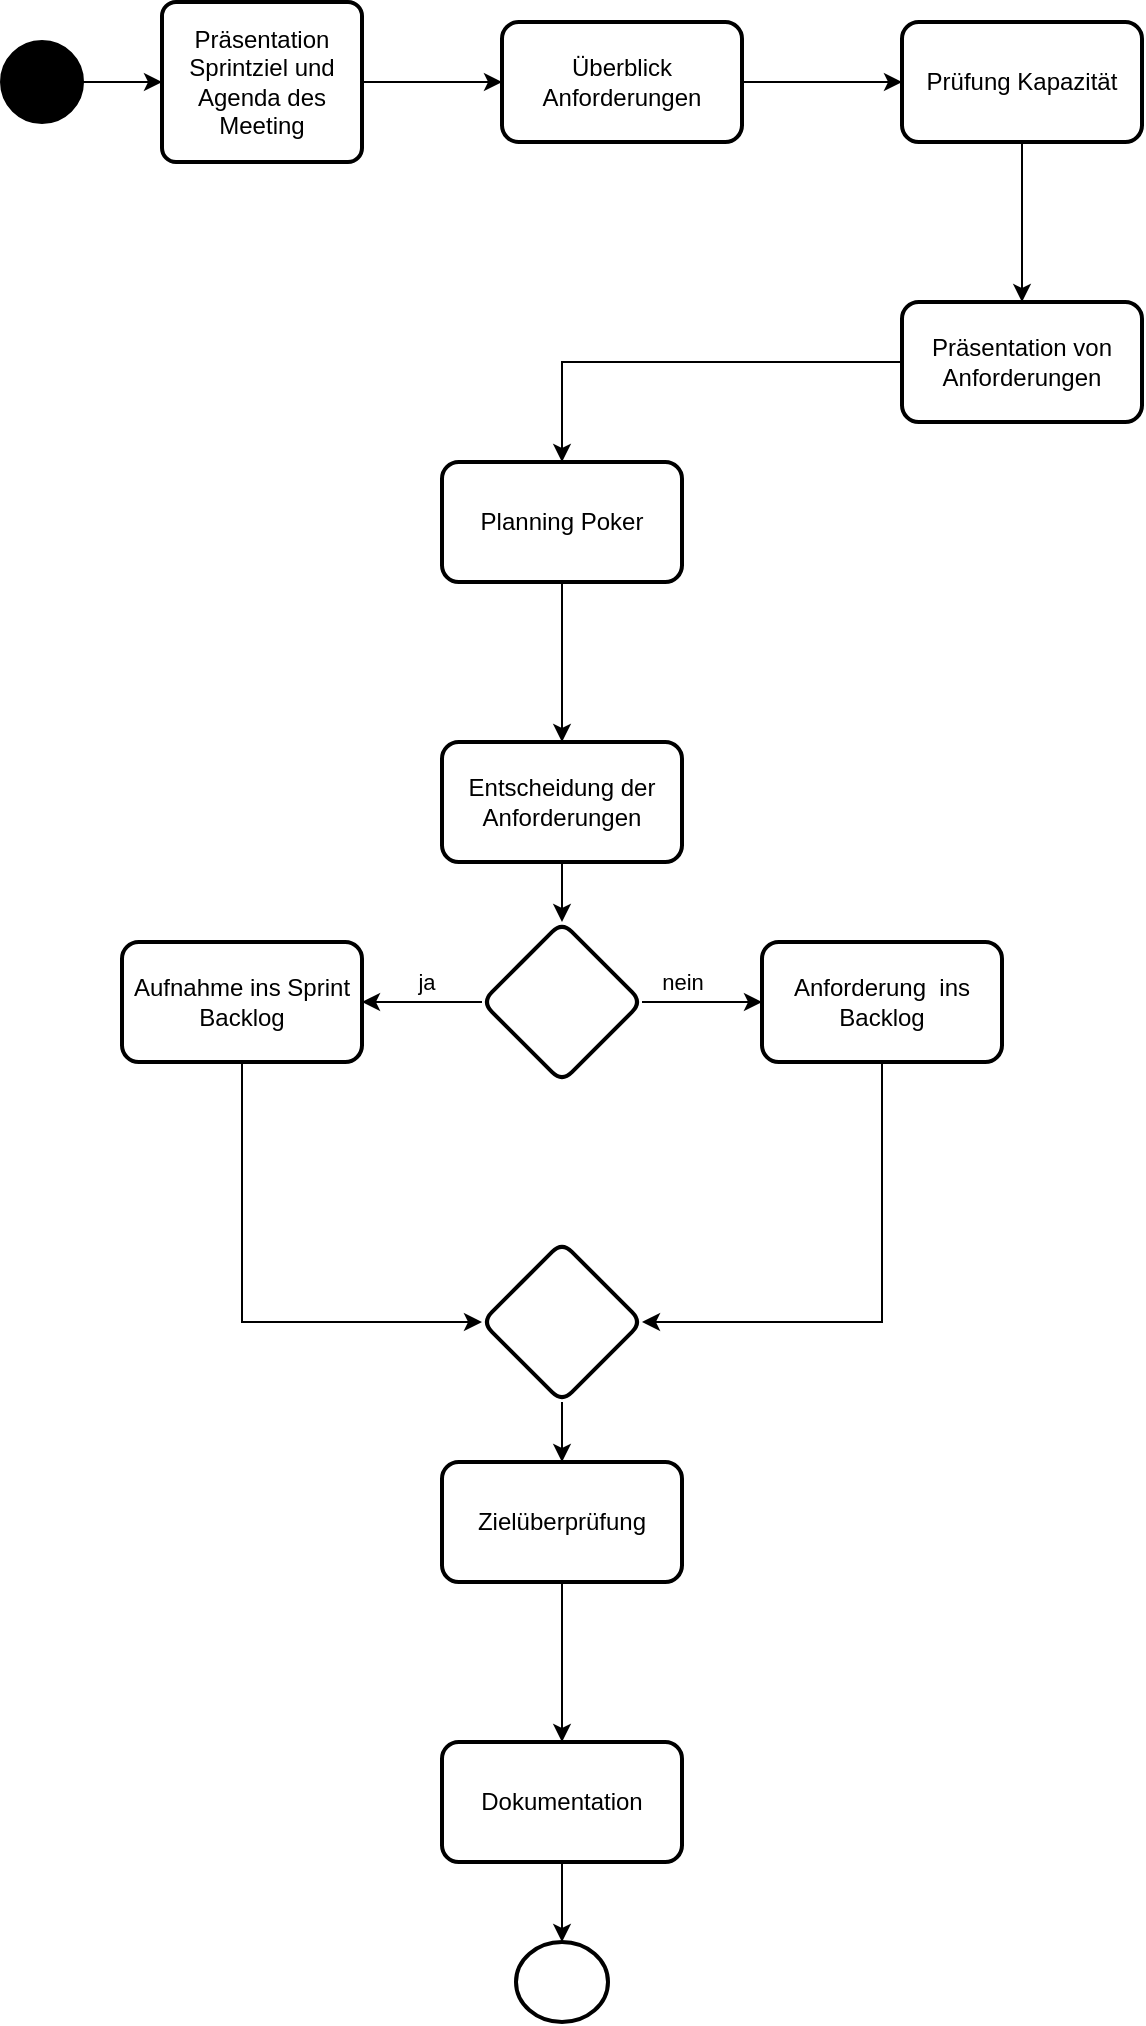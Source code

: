 <mxfile version="22.0.8" type="github">
  <diagram name="Seite-1" id="4uEQWGBOSVK4lKFrfHZp">
    <mxGraphModel dx="1197" dy="806" grid="1" gridSize="10" guides="1" tooltips="1" connect="1" arrows="1" fold="1" page="1" pageScale="1" pageWidth="827" pageHeight="1169" math="0" shadow="0">
      <root>
        <mxCell id="0" />
        <mxCell id="1" parent="0" />
        <mxCell id="-mwzHlTSXCIwCckR4kkh-3" value="" style="edgeStyle=orthogonalEdgeStyle;rounded=0;orthogonalLoop=1;jettySize=auto;html=1;" parent="1" target="-mwzHlTSXCIwCckR4kkh-2" edge="1">
          <mxGeometry relative="1" as="geometry">
            <Array as="points">
              <mxPoint x="200" y="60" />
              <mxPoint x="200" y="60" />
            </Array>
            <mxPoint x="150" y="60" as="sourcePoint" />
          </mxGeometry>
        </mxCell>
        <mxCell id="-mwzHlTSXCIwCckR4kkh-1" value="" style="strokeWidth=2;html=1;shape=mxgraph.flowchart.start_2;whiteSpace=wrap;fillColor=#000000;" parent="1" vertex="1">
          <mxGeometry x="120" y="40" width="40" height="40" as="geometry" />
        </mxCell>
        <mxCell id="-mwzHlTSXCIwCckR4kkh-5" value="" style="edgeStyle=orthogonalEdgeStyle;rounded=0;orthogonalLoop=1;jettySize=auto;html=1;" parent="1" source="-mwzHlTSXCIwCckR4kkh-2" target="-mwzHlTSXCIwCckR4kkh-4" edge="1">
          <mxGeometry relative="1" as="geometry" />
        </mxCell>
        <mxCell id="-mwzHlTSXCIwCckR4kkh-2" value="Präsentation Sprintziel und Agenda des Meeting" style="rounded=1;whiteSpace=wrap;html=1;absoluteArcSize=1;arcSize=14;strokeWidth=2;" parent="1" vertex="1">
          <mxGeometry x="200" y="20" width="100" height="80" as="geometry" />
        </mxCell>
        <mxCell id="-mwzHlTSXCIwCckR4kkh-9" value="" style="edgeStyle=orthogonalEdgeStyle;rounded=0;orthogonalLoop=1;jettySize=auto;html=1;" parent="1" source="-mwzHlTSXCIwCckR4kkh-4" target="-mwzHlTSXCIwCckR4kkh-8" edge="1">
          <mxGeometry relative="1" as="geometry" />
        </mxCell>
        <mxCell id="-mwzHlTSXCIwCckR4kkh-4" value="Überblick Anforderungen" style="whiteSpace=wrap;html=1;rounded=1;arcSize=14;strokeWidth=2;" parent="1" vertex="1">
          <mxGeometry x="370" y="30" width="120" height="60" as="geometry" />
        </mxCell>
        <mxCell id="-mwzHlTSXCIwCckR4kkh-7" style="edgeStyle=orthogonalEdgeStyle;rounded=0;orthogonalLoop=1;jettySize=auto;html=1;exitX=0.5;exitY=1;exitDx=0;exitDy=0;" parent="1" source="-mwzHlTSXCIwCckR4kkh-2" target="-mwzHlTSXCIwCckR4kkh-2" edge="1">
          <mxGeometry relative="1" as="geometry" />
        </mxCell>
        <mxCell id="-mwzHlTSXCIwCckR4kkh-14" value="" style="edgeStyle=orthogonalEdgeStyle;rounded=0;orthogonalLoop=1;jettySize=auto;html=1;" parent="1" source="-mwzHlTSXCIwCckR4kkh-8" target="-mwzHlTSXCIwCckR4kkh-13" edge="1">
          <mxGeometry relative="1" as="geometry" />
        </mxCell>
        <mxCell id="-mwzHlTSXCIwCckR4kkh-8" value="Prüfung Kapazität" style="whiteSpace=wrap;html=1;rounded=1;arcSize=14;strokeWidth=2;" parent="1" vertex="1">
          <mxGeometry x="570" y="30" width="120" height="60" as="geometry" />
        </mxCell>
        <mxCell id="-mwzHlTSXCIwCckR4kkh-16" value="" style="edgeStyle=orthogonalEdgeStyle;rounded=0;orthogonalLoop=1;jettySize=auto;html=1;" parent="1" source="-mwzHlTSXCIwCckR4kkh-13" target="-mwzHlTSXCIwCckR4kkh-15" edge="1">
          <mxGeometry relative="1" as="geometry" />
        </mxCell>
        <mxCell id="-mwzHlTSXCIwCckR4kkh-13" value="Präsentation von Anforderungen" style="whiteSpace=wrap;html=1;rounded=1;arcSize=14;strokeWidth=2;" parent="1" vertex="1">
          <mxGeometry x="570" y="170" width="120" height="60" as="geometry" />
        </mxCell>
        <mxCell id="D7WrobPREin-T4ZtUKqn-2" value="" style="edgeStyle=orthogonalEdgeStyle;rounded=0;orthogonalLoop=1;jettySize=auto;html=1;" edge="1" parent="1" source="-mwzHlTSXCIwCckR4kkh-15" target="D7WrobPREin-T4ZtUKqn-1">
          <mxGeometry relative="1" as="geometry" />
        </mxCell>
        <mxCell id="-mwzHlTSXCIwCckR4kkh-15" value="Planning Poker" style="whiteSpace=wrap;html=1;rounded=1;arcSize=14;strokeWidth=2;" parent="1" vertex="1">
          <mxGeometry x="340" y="250" width="120" height="60" as="geometry" />
        </mxCell>
        <mxCell id="D7WrobPREin-T4ZtUKqn-4" value="" style="edgeStyle=orthogonalEdgeStyle;rounded=0;orthogonalLoop=1;jettySize=auto;html=1;" edge="1" parent="1" source="D7WrobPREin-T4ZtUKqn-1" target="D7WrobPREin-T4ZtUKqn-3">
          <mxGeometry relative="1" as="geometry" />
        </mxCell>
        <mxCell id="D7WrobPREin-T4ZtUKqn-1" value="Entscheidung der Anforderungen" style="whiteSpace=wrap;html=1;rounded=1;arcSize=14;strokeWidth=2;" vertex="1" parent="1">
          <mxGeometry x="340" y="390" width="120" height="60" as="geometry" />
        </mxCell>
        <mxCell id="D7WrobPREin-T4ZtUKqn-6" value="" style="edgeStyle=orthogonalEdgeStyle;rounded=0;orthogonalLoop=1;jettySize=auto;html=1;" edge="1" parent="1" source="D7WrobPREin-T4ZtUKqn-3" target="D7WrobPREin-T4ZtUKqn-5">
          <mxGeometry relative="1" as="geometry" />
        </mxCell>
        <mxCell id="D7WrobPREin-T4ZtUKqn-9" value="ja" style="edgeLabel;html=1;align=center;verticalAlign=middle;resizable=0;points=[];" vertex="1" connectable="0" parent="D7WrobPREin-T4ZtUKqn-6">
          <mxGeometry x="-0.067" relative="1" as="geometry">
            <mxPoint y="-10" as="offset" />
          </mxGeometry>
        </mxCell>
        <mxCell id="D7WrobPREin-T4ZtUKqn-12" value="" style="edgeStyle=orthogonalEdgeStyle;rounded=0;orthogonalLoop=1;jettySize=auto;html=1;" edge="1" parent="1" source="D7WrobPREin-T4ZtUKqn-3" target="D7WrobPREin-T4ZtUKqn-11">
          <mxGeometry relative="1" as="geometry" />
        </mxCell>
        <mxCell id="D7WrobPREin-T4ZtUKqn-13" value="nein" style="edgeLabel;html=1;align=center;verticalAlign=middle;resizable=0;points=[];" vertex="1" connectable="0" parent="D7WrobPREin-T4ZtUKqn-12">
          <mxGeometry x="-0.2" y="-1" relative="1" as="geometry">
            <mxPoint x="-4" y="-11" as="offset" />
          </mxGeometry>
        </mxCell>
        <mxCell id="D7WrobPREin-T4ZtUKqn-3" value="" style="rhombus;whiteSpace=wrap;html=1;rounded=1;arcSize=14;strokeWidth=2;" vertex="1" parent="1">
          <mxGeometry x="360" y="480" width="80" height="80" as="geometry" />
        </mxCell>
        <mxCell id="D7WrobPREin-T4ZtUKqn-15" value="" style="edgeStyle=orthogonalEdgeStyle;rounded=0;orthogonalLoop=1;jettySize=auto;html=1;" edge="1" parent="1" source="D7WrobPREin-T4ZtUKqn-5" target="D7WrobPREin-T4ZtUKqn-14">
          <mxGeometry relative="1" as="geometry">
            <Array as="points">
              <mxPoint x="240" y="680" />
            </Array>
          </mxGeometry>
        </mxCell>
        <mxCell id="D7WrobPREin-T4ZtUKqn-5" value="Aufnahme ins Sprint Backlog" style="whiteSpace=wrap;html=1;rounded=1;arcSize=14;strokeWidth=2;" vertex="1" parent="1">
          <mxGeometry x="180" y="490" width="120" height="60" as="geometry" />
        </mxCell>
        <mxCell id="D7WrobPREin-T4ZtUKqn-17" value="" style="edgeStyle=orthogonalEdgeStyle;rounded=0;orthogonalLoop=1;jettySize=auto;html=1;entryX=1;entryY=0.5;entryDx=0;entryDy=0;" edge="1" parent="1" source="D7WrobPREin-T4ZtUKqn-11" target="D7WrobPREin-T4ZtUKqn-14">
          <mxGeometry relative="1" as="geometry">
            <mxPoint x="560" y="690" as="targetPoint" />
            <Array as="points">
              <mxPoint x="560" y="680" />
            </Array>
          </mxGeometry>
        </mxCell>
        <mxCell id="D7WrobPREin-T4ZtUKqn-11" value="Anforderung &amp;nbsp;ins Backlog" style="whiteSpace=wrap;html=1;rounded=1;arcSize=14;strokeWidth=2;" vertex="1" parent="1">
          <mxGeometry x="500" y="490" width="120" height="60" as="geometry" />
        </mxCell>
        <mxCell id="D7WrobPREin-T4ZtUKqn-19" value="" style="edgeStyle=orthogonalEdgeStyle;rounded=0;orthogonalLoop=1;jettySize=auto;html=1;" edge="1" parent="1" source="D7WrobPREin-T4ZtUKqn-14" target="D7WrobPREin-T4ZtUKqn-18">
          <mxGeometry relative="1" as="geometry" />
        </mxCell>
        <mxCell id="D7WrobPREin-T4ZtUKqn-14" value="" style="rhombus;whiteSpace=wrap;html=1;rounded=1;arcSize=14;strokeWidth=2;" vertex="1" parent="1">
          <mxGeometry x="360" y="640" width="80" height="80" as="geometry" />
        </mxCell>
        <mxCell id="D7WrobPREin-T4ZtUKqn-21" value="" style="edgeStyle=orthogonalEdgeStyle;rounded=0;orthogonalLoop=1;jettySize=auto;html=1;" edge="1" parent="1" source="D7WrobPREin-T4ZtUKqn-18" target="D7WrobPREin-T4ZtUKqn-20">
          <mxGeometry relative="1" as="geometry" />
        </mxCell>
        <mxCell id="D7WrobPREin-T4ZtUKqn-18" value="Zielüberprüfung" style="whiteSpace=wrap;html=1;rounded=1;arcSize=14;strokeWidth=2;" vertex="1" parent="1">
          <mxGeometry x="340" y="750" width="120" height="60" as="geometry" />
        </mxCell>
        <mxCell id="D7WrobPREin-T4ZtUKqn-23" value="" style="edgeStyle=orthogonalEdgeStyle;rounded=0;orthogonalLoop=1;jettySize=auto;html=1;" edge="1" parent="1" source="D7WrobPREin-T4ZtUKqn-20" target="D7WrobPREin-T4ZtUKqn-22">
          <mxGeometry relative="1" as="geometry" />
        </mxCell>
        <mxCell id="D7WrobPREin-T4ZtUKqn-20" value="Dokumentation" style="whiteSpace=wrap;html=1;rounded=1;arcSize=14;strokeWidth=2;" vertex="1" parent="1">
          <mxGeometry x="340" y="890" width="120" height="60" as="geometry" />
        </mxCell>
        <mxCell id="D7WrobPREin-T4ZtUKqn-22" value="" style="ellipse;whiteSpace=wrap;html=1;rounded=1;arcSize=14;strokeWidth=2;" vertex="1" parent="1">
          <mxGeometry x="377" y="990" width="46" height="40" as="geometry" />
        </mxCell>
      </root>
    </mxGraphModel>
  </diagram>
</mxfile>

